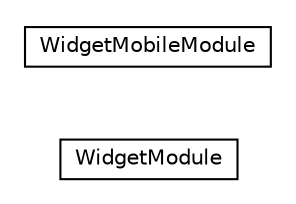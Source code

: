 #!/usr/local/bin/dot
#
# Class diagram 
# Generated by UMLGraph version R5_6-24-gf6e263 (http://www.umlgraph.org/)
#

digraph G {
	edge [fontname="Helvetica",fontsize=10,labelfontname="Helvetica",labelfontsize=10];
	node [fontname="Helvetica",fontsize=10,shape=plaintext];
	nodesep=0.25;
	ranksep=0.5;
	rankdir=LR;
	// com.gwtplatform.carstore.client.application.widget.WidgetModule
	c42782 [label=<<table title="com.gwtplatform.carstore.client.application.widget.WidgetModule" border="0" cellborder="1" cellspacing="0" cellpadding="2" port="p" href="./WidgetModule.html">
		<tr><td><table border="0" cellspacing="0" cellpadding="1">
<tr><td align="center" balign="center"> WidgetModule </td></tr>
		</table></td></tr>
		</table>>, URL="./WidgetModule.html", fontname="Helvetica", fontcolor="black", fontsize=10.0];
	// com.gwtplatform.carstore.client.application.widget.WidgetMobileModule
	c42783 [label=<<table title="com.gwtplatform.carstore.client.application.widget.WidgetMobileModule" border="0" cellborder="1" cellspacing="0" cellpadding="2" port="p" href="./WidgetMobileModule.html">
		<tr><td><table border="0" cellspacing="0" cellpadding="1">
<tr><td align="center" balign="center"> WidgetMobileModule </td></tr>
		</table></td></tr>
		</table>>, URL="./WidgetMobileModule.html", fontname="Helvetica", fontcolor="black", fontsize=10.0];
}


